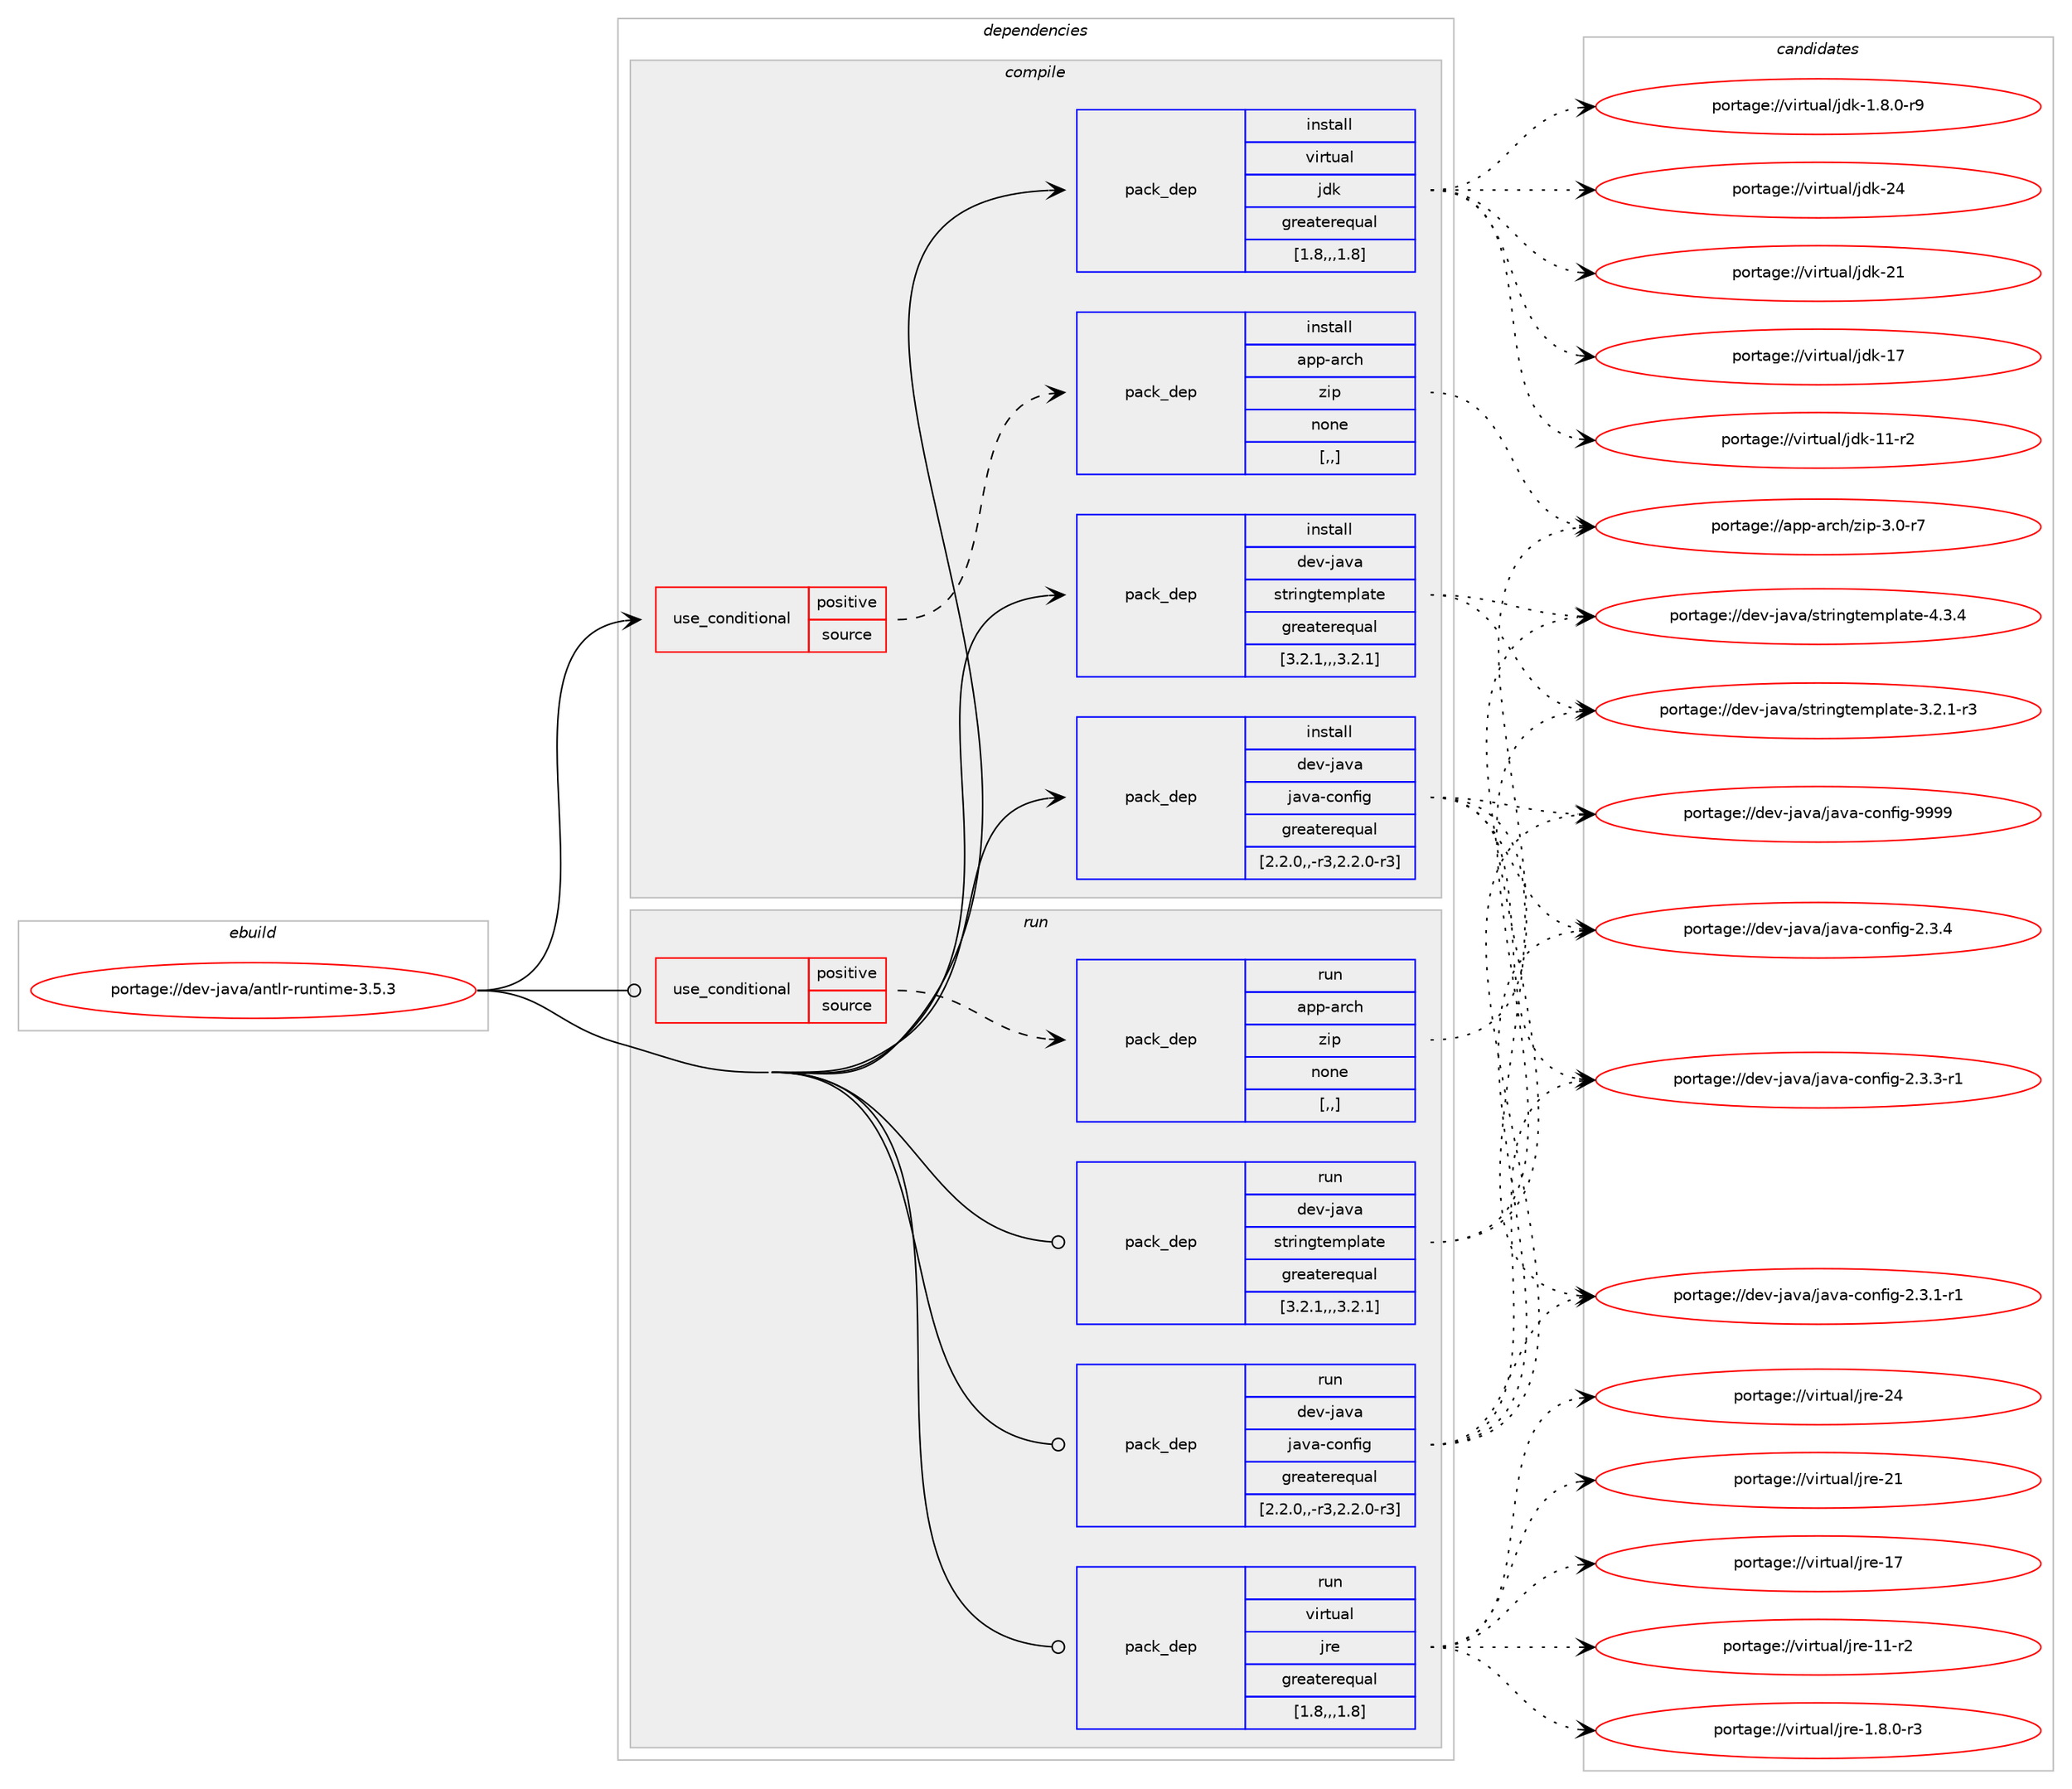 digraph prolog {

# *************
# Graph options
# *************

newrank=true;
concentrate=true;
compound=true;
graph [rankdir=LR,fontname=Helvetica,fontsize=10,ranksep=1.5];#, ranksep=2.5, nodesep=0.2];
edge  [arrowhead=vee];
node  [fontname=Helvetica,fontsize=10];

# **********
# The ebuild
# **********

subgraph cluster_leftcol {
color=gray;
label=<<i>ebuild</i>>;
id [label="portage://dev-java/antlr-runtime-3.5.3", color=red, width=4, href="../dev-java/antlr-runtime-3.5.3.svg"];
}

# ****************
# The dependencies
# ****************

subgraph cluster_midcol {
color=gray;
label=<<i>dependencies</i>>;
subgraph cluster_compile {
fillcolor="#eeeeee";
style=filled;
label=<<i>compile</i>>;
subgraph cond21515 {
dependency92800 [label=<<TABLE BORDER="0" CELLBORDER="1" CELLSPACING="0" CELLPADDING="4"><TR><TD ROWSPAN="3" CELLPADDING="10">use_conditional</TD></TR><TR><TD>positive</TD></TR><TR><TD>source</TD></TR></TABLE>>, shape=none, color=red];
subgraph pack70227 {
dependency92801 [label=<<TABLE BORDER="0" CELLBORDER="1" CELLSPACING="0" CELLPADDING="4" WIDTH="220"><TR><TD ROWSPAN="6" CELLPADDING="30">pack_dep</TD></TR><TR><TD WIDTH="110">install</TD></TR><TR><TD>app-arch</TD></TR><TR><TD>zip</TD></TR><TR><TD>none</TD></TR><TR><TD>[,,]</TD></TR></TABLE>>, shape=none, color=blue];
}
dependency92800:e -> dependency92801:w [weight=20,style="dashed",arrowhead="vee"];
}
id:e -> dependency92800:w [weight=20,style="solid",arrowhead="vee"];
subgraph pack70228 {
dependency92802 [label=<<TABLE BORDER="0" CELLBORDER="1" CELLSPACING="0" CELLPADDING="4" WIDTH="220"><TR><TD ROWSPAN="6" CELLPADDING="30">pack_dep</TD></TR><TR><TD WIDTH="110">install</TD></TR><TR><TD>dev-java</TD></TR><TR><TD>java-config</TD></TR><TR><TD>greaterequal</TD></TR><TR><TD>[2.2.0,,-r3,2.2.0-r3]</TD></TR></TABLE>>, shape=none, color=blue];
}
id:e -> dependency92802:w [weight=20,style="solid",arrowhead="vee"];
subgraph pack70229 {
dependency92803 [label=<<TABLE BORDER="0" CELLBORDER="1" CELLSPACING="0" CELLPADDING="4" WIDTH="220"><TR><TD ROWSPAN="6" CELLPADDING="30">pack_dep</TD></TR><TR><TD WIDTH="110">install</TD></TR><TR><TD>dev-java</TD></TR><TR><TD>stringtemplate</TD></TR><TR><TD>greaterequal</TD></TR><TR><TD>[3.2.1,,,3.2.1]</TD></TR></TABLE>>, shape=none, color=blue];
}
id:e -> dependency92803:w [weight=20,style="solid",arrowhead="vee"];
subgraph pack70230 {
dependency92804 [label=<<TABLE BORDER="0" CELLBORDER="1" CELLSPACING="0" CELLPADDING="4" WIDTH="220"><TR><TD ROWSPAN="6" CELLPADDING="30">pack_dep</TD></TR><TR><TD WIDTH="110">install</TD></TR><TR><TD>virtual</TD></TR><TR><TD>jdk</TD></TR><TR><TD>greaterequal</TD></TR><TR><TD>[1.8,,,1.8]</TD></TR></TABLE>>, shape=none, color=blue];
}
id:e -> dependency92804:w [weight=20,style="solid",arrowhead="vee"];
}
subgraph cluster_compileandrun {
fillcolor="#eeeeee";
style=filled;
label=<<i>compile and run</i>>;
}
subgraph cluster_run {
fillcolor="#eeeeee";
style=filled;
label=<<i>run</i>>;
subgraph cond21516 {
dependency92805 [label=<<TABLE BORDER="0" CELLBORDER="1" CELLSPACING="0" CELLPADDING="4"><TR><TD ROWSPAN="3" CELLPADDING="10">use_conditional</TD></TR><TR><TD>positive</TD></TR><TR><TD>source</TD></TR></TABLE>>, shape=none, color=red];
subgraph pack70231 {
dependency92806 [label=<<TABLE BORDER="0" CELLBORDER="1" CELLSPACING="0" CELLPADDING="4" WIDTH="220"><TR><TD ROWSPAN="6" CELLPADDING="30">pack_dep</TD></TR><TR><TD WIDTH="110">run</TD></TR><TR><TD>app-arch</TD></TR><TR><TD>zip</TD></TR><TR><TD>none</TD></TR><TR><TD>[,,]</TD></TR></TABLE>>, shape=none, color=blue];
}
dependency92805:e -> dependency92806:w [weight=20,style="dashed",arrowhead="vee"];
}
id:e -> dependency92805:w [weight=20,style="solid",arrowhead="odot"];
subgraph pack70232 {
dependency92807 [label=<<TABLE BORDER="0" CELLBORDER="1" CELLSPACING="0" CELLPADDING="4" WIDTH="220"><TR><TD ROWSPAN="6" CELLPADDING="30">pack_dep</TD></TR><TR><TD WIDTH="110">run</TD></TR><TR><TD>dev-java</TD></TR><TR><TD>java-config</TD></TR><TR><TD>greaterequal</TD></TR><TR><TD>[2.2.0,,-r3,2.2.0-r3]</TD></TR></TABLE>>, shape=none, color=blue];
}
id:e -> dependency92807:w [weight=20,style="solid",arrowhead="odot"];
subgraph pack70233 {
dependency92808 [label=<<TABLE BORDER="0" CELLBORDER="1" CELLSPACING="0" CELLPADDING="4" WIDTH="220"><TR><TD ROWSPAN="6" CELLPADDING="30">pack_dep</TD></TR><TR><TD WIDTH="110">run</TD></TR><TR><TD>dev-java</TD></TR><TR><TD>stringtemplate</TD></TR><TR><TD>greaterequal</TD></TR><TR><TD>[3.2.1,,,3.2.1]</TD></TR></TABLE>>, shape=none, color=blue];
}
id:e -> dependency92808:w [weight=20,style="solid",arrowhead="odot"];
subgraph pack70234 {
dependency92809 [label=<<TABLE BORDER="0" CELLBORDER="1" CELLSPACING="0" CELLPADDING="4" WIDTH="220"><TR><TD ROWSPAN="6" CELLPADDING="30">pack_dep</TD></TR><TR><TD WIDTH="110">run</TD></TR><TR><TD>virtual</TD></TR><TR><TD>jre</TD></TR><TR><TD>greaterequal</TD></TR><TR><TD>[1.8,,,1.8]</TD></TR></TABLE>>, shape=none, color=blue];
}
id:e -> dependency92809:w [weight=20,style="solid",arrowhead="odot"];
}
}

# **************
# The candidates
# **************

subgraph cluster_choices {
rank=same;
color=gray;
label=<<i>candidates</i>>;

subgraph choice70227 {
color=black;
nodesep=1;
choice9711211245971149910447122105112455146484511455 [label="portage://app-arch/zip-3.0-r7", color=red, width=4,href="../app-arch/zip-3.0-r7.svg"];
dependency92801:e -> choice9711211245971149910447122105112455146484511455:w [style=dotted,weight="100"];
}
subgraph choice70228 {
color=black;
nodesep=1;
choice10010111845106971189747106971189745991111101021051034557575757 [label="portage://dev-java/java-config-9999", color=red, width=4,href="../dev-java/java-config-9999.svg"];
choice1001011184510697118974710697118974599111110102105103455046514652 [label="portage://dev-java/java-config-2.3.4", color=red, width=4,href="../dev-java/java-config-2.3.4.svg"];
choice10010111845106971189747106971189745991111101021051034550465146514511449 [label="portage://dev-java/java-config-2.3.3-r1", color=red, width=4,href="../dev-java/java-config-2.3.3-r1.svg"];
choice10010111845106971189747106971189745991111101021051034550465146494511449 [label="portage://dev-java/java-config-2.3.1-r1", color=red, width=4,href="../dev-java/java-config-2.3.1-r1.svg"];
dependency92802:e -> choice10010111845106971189747106971189745991111101021051034557575757:w [style=dotted,weight="100"];
dependency92802:e -> choice1001011184510697118974710697118974599111110102105103455046514652:w [style=dotted,weight="100"];
dependency92802:e -> choice10010111845106971189747106971189745991111101021051034550465146514511449:w [style=dotted,weight="100"];
dependency92802:e -> choice10010111845106971189747106971189745991111101021051034550465146494511449:w [style=dotted,weight="100"];
}
subgraph choice70229 {
color=black;
nodesep=1;
choice1001011184510697118974711511611410511010311610110911210897116101455246514652 [label="portage://dev-java/stringtemplate-4.3.4", color=red, width=4,href="../dev-java/stringtemplate-4.3.4.svg"];
choice10010111845106971189747115116114105110103116101109112108971161014551465046494511451 [label="portage://dev-java/stringtemplate-3.2.1-r3", color=red, width=4,href="../dev-java/stringtemplate-3.2.1-r3.svg"];
dependency92803:e -> choice1001011184510697118974711511611410511010311610110911210897116101455246514652:w [style=dotted,weight="100"];
dependency92803:e -> choice10010111845106971189747115116114105110103116101109112108971161014551465046494511451:w [style=dotted,weight="100"];
}
subgraph choice70230 {
color=black;
nodesep=1;
choice1181051141161179710847106100107455052 [label="portage://virtual/jdk-24", color=red, width=4,href="../virtual/jdk-24.svg"];
choice1181051141161179710847106100107455049 [label="portage://virtual/jdk-21", color=red, width=4,href="../virtual/jdk-21.svg"];
choice1181051141161179710847106100107454955 [label="portage://virtual/jdk-17", color=red, width=4,href="../virtual/jdk-17.svg"];
choice11810511411611797108471061001074549494511450 [label="portage://virtual/jdk-11-r2", color=red, width=4,href="../virtual/jdk-11-r2.svg"];
choice11810511411611797108471061001074549465646484511457 [label="portage://virtual/jdk-1.8.0-r9", color=red, width=4,href="../virtual/jdk-1.8.0-r9.svg"];
dependency92804:e -> choice1181051141161179710847106100107455052:w [style=dotted,weight="100"];
dependency92804:e -> choice1181051141161179710847106100107455049:w [style=dotted,weight="100"];
dependency92804:e -> choice1181051141161179710847106100107454955:w [style=dotted,weight="100"];
dependency92804:e -> choice11810511411611797108471061001074549494511450:w [style=dotted,weight="100"];
dependency92804:e -> choice11810511411611797108471061001074549465646484511457:w [style=dotted,weight="100"];
}
subgraph choice70231 {
color=black;
nodesep=1;
choice9711211245971149910447122105112455146484511455 [label="portage://app-arch/zip-3.0-r7", color=red, width=4,href="../app-arch/zip-3.0-r7.svg"];
dependency92806:e -> choice9711211245971149910447122105112455146484511455:w [style=dotted,weight="100"];
}
subgraph choice70232 {
color=black;
nodesep=1;
choice10010111845106971189747106971189745991111101021051034557575757 [label="portage://dev-java/java-config-9999", color=red, width=4,href="../dev-java/java-config-9999.svg"];
choice1001011184510697118974710697118974599111110102105103455046514652 [label="portage://dev-java/java-config-2.3.4", color=red, width=4,href="../dev-java/java-config-2.3.4.svg"];
choice10010111845106971189747106971189745991111101021051034550465146514511449 [label="portage://dev-java/java-config-2.3.3-r1", color=red, width=4,href="../dev-java/java-config-2.3.3-r1.svg"];
choice10010111845106971189747106971189745991111101021051034550465146494511449 [label="portage://dev-java/java-config-2.3.1-r1", color=red, width=4,href="../dev-java/java-config-2.3.1-r1.svg"];
dependency92807:e -> choice10010111845106971189747106971189745991111101021051034557575757:w [style=dotted,weight="100"];
dependency92807:e -> choice1001011184510697118974710697118974599111110102105103455046514652:w [style=dotted,weight="100"];
dependency92807:e -> choice10010111845106971189747106971189745991111101021051034550465146514511449:w [style=dotted,weight="100"];
dependency92807:e -> choice10010111845106971189747106971189745991111101021051034550465146494511449:w [style=dotted,weight="100"];
}
subgraph choice70233 {
color=black;
nodesep=1;
choice1001011184510697118974711511611410511010311610110911210897116101455246514652 [label="portage://dev-java/stringtemplate-4.3.4", color=red, width=4,href="../dev-java/stringtemplate-4.3.4.svg"];
choice10010111845106971189747115116114105110103116101109112108971161014551465046494511451 [label="portage://dev-java/stringtemplate-3.2.1-r3", color=red, width=4,href="../dev-java/stringtemplate-3.2.1-r3.svg"];
dependency92808:e -> choice1001011184510697118974711511611410511010311610110911210897116101455246514652:w [style=dotted,weight="100"];
dependency92808:e -> choice10010111845106971189747115116114105110103116101109112108971161014551465046494511451:w [style=dotted,weight="100"];
}
subgraph choice70234 {
color=black;
nodesep=1;
choice1181051141161179710847106114101455052 [label="portage://virtual/jre-24", color=red, width=4,href="../virtual/jre-24.svg"];
choice1181051141161179710847106114101455049 [label="portage://virtual/jre-21", color=red, width=4,href="../virtual/jre-21.svg"];
choice1181051141161179710847106114101454955 [label="portage://virtual/jre-17", color=red, width=4,href="../virtual/jre-17.svg"];
choice11810511411611797108471061141014549494511450 [label="portage://virtual/jre-11-r2", color=red, width=4,href="../virtual/jre-11-r2.svg"];
choice11810511411611797108471061141014549465646484511451 [label="portage://virtual/jre-1.8.0-r3", color=red, width=4,href="../virtual/jre-1.8.0-r3.svg"];
dependency92809:e -> choice1181051141161179710847106114101455052:w [style=dotted,weight="100"];
dependency92809:e -> choice1181051141161179710847106114101455049:w [style=dotted,weight="100"];
dependency92809:e -> choice1181051141161179710847106114101454955:w [style=dotted,weight="100"];
dependency92809:e -> choice11810511411611797108471061141014549494511450:w [style=dotted,weight="100"];
dependency92809:e -> choice11810511411611797108471061141014549465646484511451:w [style=dotted,weight="100"];
}
}

}
